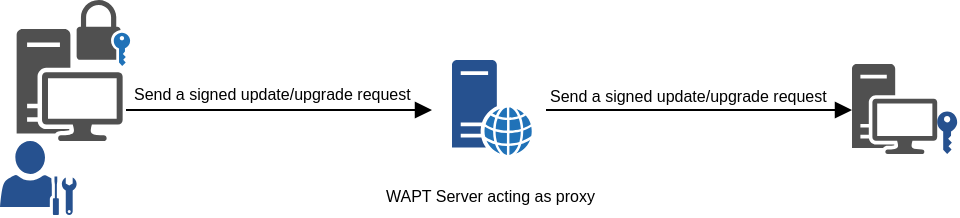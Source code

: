 <mxfile version="12.4.2" type="device" pages="1"><diagram id="a4b24dea-724e-ac91-57d1-f028a10a20a6" name="Page-1"><mxGraphModel dx="569" dy="333" grid="1" gridSize="10" guides="1" tooltips="1" connect="1" arrows="1" fold="1" page="1" pageScale="1.5" pageWidth="1169" pageHeight="826" background="none" math="0" shadow="0"><root><mxCell id="0"/><mxCell id="1" parent="0"/><mxCell id="13" value="" style="endArrow=block;html=1;endFill=1;startArrow=none;startFill=0;" parent="1" edge="1"><mxGeometry width="50" height="50" relative="1" as="geometry"><mxPoint x="337" y="458" as="sourcePoint"/><mxPoint x="490" y="458" as="targetPoint"/><Array as="points"/></mxGeometry></mxCell><mxCell id="14" value="&lt;font style=&quot;font-size: 8px&quot;&gt;Send a signed update/upgrade request&lt;br&gt;&lt;/font&gt;" style="text;html=1;resizable=0;autosize=1;align=left;verticalAlign=top;spacingTop=-4;points=[];rotation=0;" parent="1" vertex="1"><mxGeometry x="339" y="439.0" width="150" height="20" as="geometry"/></mxCell><mxCell id="24" value="" style="endArrow=block;html=1;endFill=1;startArrow=none;startFill=0;" parent="1" edge="1"><mxGeometry width="50" height="50" relative="1" as="geometry"><mxPoint x="547" y="458" as="sourcePoint"/><mxPoint x="700" y="458" as="targetPoint"/><Array as="points"/></mxGeometry></mxCell><mxCell id="25" value="&lt;font style=&quot;font-size: 8px&quot;&gt;Send a signed update/upgrade request&lt;br&gt;&lt;/font&gt;" style="text;html=1;resizable=0;autosize=1;align=left;verticalAlign=top;spacingTop=-4;points=[];rotation=0;" parent="1" vertex="1"><mxGeometry x="547" y="440.0" width="150" height="20" as="geometry"/></mxCell><mxCell id="26" value="&lt;font style=&quot;font-size: 8px&quot;&gt;WAPT Server acting as proxy&lt;br&gt;&lt;/font&gt;" style="text;html=1;resizable=0;autosize=1;align=left;verticalAlign=top;spacingTop=-4;points=[];rotation=0;" parent="1" vertex="1"><mxGeometry x="465" y="490.0" width="120" height="20" as="geometry"/></mxCell><mxCell id="Zyc5-t3bDL9XMS-OMTOi-26" value="" style="group;fillColor=none;" vertex="1" connectable="0" parent="1"><mxGeometry x="274" y="403" width="65.06" height="107.52" as="geometry"/></mxCell><mxCell id="Zyc5-t3bDL9XMS-OMTOi-27" value="" style="pointerEvents=1;shadow=0;dashed=0;html=1;strokeColor=none;fillColor=#505050;labelPosition=center;verticalLabelPosition=bottom;verticalAlign=top;outlineConnect=0;align=center;shape=mxgraph.office.devices.workstation;" vertex="1" parent="Zyc5-t3bDL9XMS-OMTOi-26"><mxGeometry x="8.32" y="14.52" width="53" height="56" as="geometry"/></mxCell><mxCell id="Zyc5-t3bDL9XMS-OMTOi-28" value="" style="pointerEvents=1;shadow=0;dashed=0;html=1;strokeColor=none;fillColor=#505050;labelPosition=center;verticalLabelPosition=bottom;verticalAlign=top;outlineConnect=0;align=center;shape=mxgraph.office.security.lock_with_key_security_blue;" vertex="1" parent="Zyc5-t3bDL9XMS-OMTOi-26"><mxGeometry x="38.32" width="26.74" height="33" as="geometry"/></mxCell><mxCell id="Zyc5-t3bDL9XMS-OMTOi-29" value="" style="pointerEvents=1;shadow=0;dashed=0;html=1;strokeColor=none;fillColor=#26518f;labelPosition=center;verticalLabelPosition=bottom;verticalAlign=top;outlineConnect=0;align=center;shape=mxgraph.office.users.administrator;" vertex="1" parent="Zyc5-t3bDL9XMS-OMTOi-26"><mxGeometry y="70.52" width="38.32" height="37" as="geometry"/></mxCell><mxCell id="Zyc5-t3bDL9XMS-OMTOi-30" value="" style="pointerEvents=1;shadow=0;dashed=0;html=1;strokeColor=none;fillColor=#26518f;labelPosition=center;verticalLabelPosition=bottom;verticalAlign=top;outlineConnect=0;align=center;shape=mxgraph.office.servers.web_server_blue;" vertex="1" parent="1"><mxGeometry x="500" y="433" width="40" height="47.5" as="geometry"/></mxCell><mxCell id="Zyc5-t3bDL9XMS-OMTOi-31" value="" style="group;fillColor=none;" vertex="1" connectable="0" parent="1"><mxGeometry x="700" y="435.0" width="52.59" height="45" as="geometry"/></mxCell><mxCell id="Zyc5-t3bDL9XMS-OMTOi-32" value="" style="pointerEvents=1;shadow=0;dashed=0;html=1;strokeColor=none;fillColor=#505050;labelPosition=center;verticalLabelPosition=bottom;verticalAlign=top;outlineConnect=0;align=center;shape=mxgraph.office.devices.workstation;" vertex="1" parent="Zyc5-t3bDL9XMS-OMTOi-31"><mxGeometry width="42.59" height="45" as="geometry"/></mxCell><mxCell id="Zyc5-t3bDL9XMS-OMTOi-33" value="" style="pointerEvents=1;shadow=0;dashed=0;html=1;strokeColor=none;labelPosition=center;verticalLabelPosition=bottom;verticalAlign=top;outlineConnect=0;align=center;shape=mxgraph.office.security.key_permissions;fillColor=#26518f;aspect=fixed;" vertex="1" parent="Zyc5-t3bDL9XMS-OMTOi-31"><mxGeometry x="42.59" y="23.79" width="10" height="21.21" as="geometry"/></mxCell></root></mxGraphModel></diagram></mxfile>
